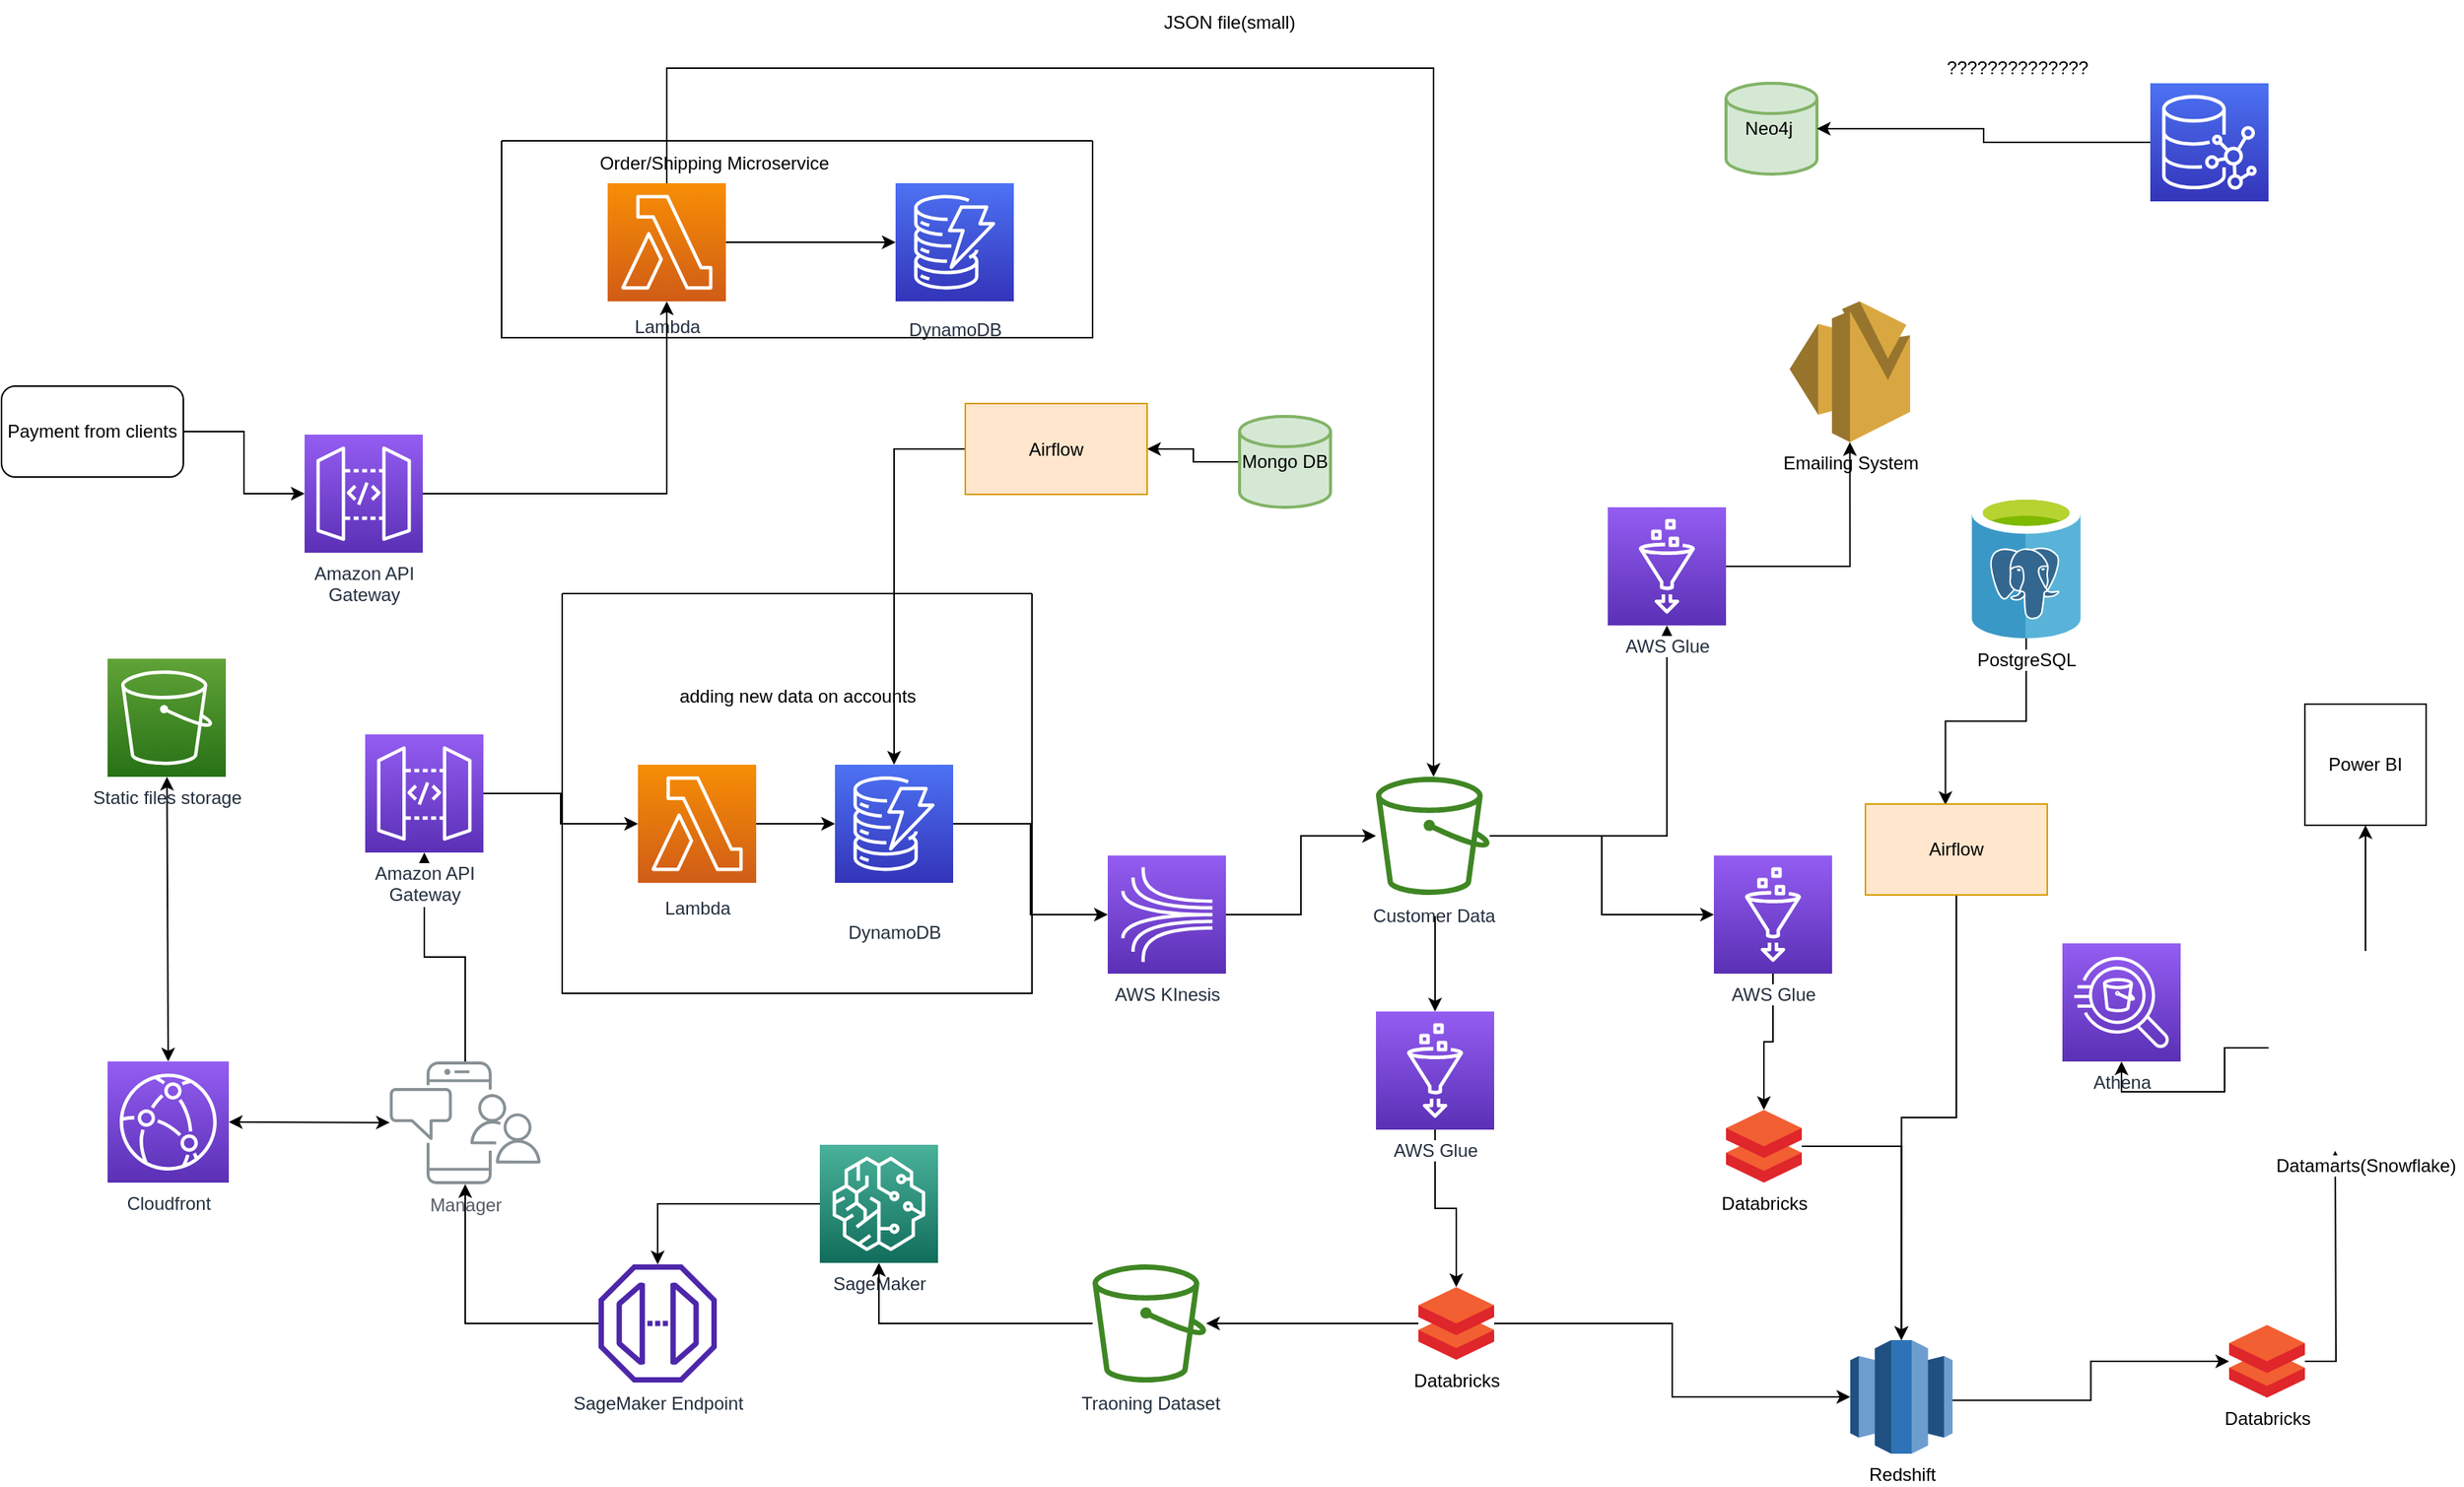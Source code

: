 <mxfile version="20.2.8" type="github">
  <diagram id="Ht1M8jgEwFfnCIfOTk4-" name="Page-1">
    <mxGraphModel dx="2703" dy="1500" grid="1" gridSize="10" guides="1" tooltips="1" connect="1" arrows="1" fold="1" page="1" pageScale="1" pageWidth="1654" pageHeight="1169" math="0" shadow="0">
      <root>
        <mxCell id="0" />
        <mxCell id="1" parent="0" />
        <mxCell id="upP_JpkpyjL7S7ulsonY-70" value="" style="edgeStyle=orthogonalEdgeStyle;rounded=0;orthogonalLoop=1;jettySize=auto;html=1;" parent="1" source="UEzPUAAOIrF-is8g5C7q-110" target="UEzPUAAOIrF-is8g5C7q-114" edge="1">
          <mxGeometry relative="1" as="geometry">
            <mxPoint x="316" y="745.5" as="targetPoint" />
          </mxGeometry>
        </mxCell>
        <mxCell id="UEzPUAAOIrF-is8g5C7q-110" value="Manager" style="outlineConnect=0;gradientColor=none;fontColor=#545B64;strokeColor=none;fillColor=#879196;dashed=0;verticalLabelPosition=bottom;verticalAlign=top;align=center;html=1;fontSize=12;fontStyle=0;aspect=fixed;shape=mxgraph.aws4.illustration_notification;pointerEvents=1;labelBackgroundColor=#ffffff;" parent="1" vertex="1">
          <mxGeometry x="266" y="836" width="100" height="81" as="geometry" />
        </mxCell>
        <mxCell id="WSCBGSfqBAQD8hPbPQq9-2" style="edgeStyle=orthogonalEdgeStyle;rounded=0;orthogonalLoop=1;jettySize=auto;html=1;" edge="1" parent="1" source="UEzPUAAOIrF-is8g5C7q-114" target="P4BvlFCygqtTmpREC3zi-1">
          <mxGeometry relative="1" as="geometry" />
        </mxCell>
        <mxCell id="UEzPUAAOIrF-is8g5C7q-114" value="Amazon API&lt;br&gt;Gateway&lt;br&gt;" style="outlineConnect=0;fontColor=#232F3E;gradientColor=#945DF2;gradientDirection=north;fillColor=#5A30B5;strokeColor=#ffffff;dashed=0;verticalLabelPosition=bottom;verticalAlign=top;align=center;html=1;fontSize=12;fontStyle=0;aspect=fixed;shape=mxgraph.aws4.resourceIcon;resIcon=mxgraph.aws4.api_gateway;labelBackgroundColor=#ffffff;" parent="1" vertex="1">
          <mxGeometry x="250" y="620" width="78" height="78" as="geometry" />
        </mxCell>
        <mxCell id="upP_JpkpyjL7S7ulsonY-38" value="" style="edgeStyle=orthogonalEdgeStyle;rounded=0;orthogonalLoop=1;jettySize=auto;html=1;" parent="1" source="upP_JpkpyjL7S7ulsonY-2" target="upP_JpkpyjL7S7ulsonY-6" edge="1">
          <mxGeometry relative="1" as="geometry" />
        </mxCell>
        <mxCell id="upP_JpkpyjL7S7ulsonY-2" value="SageMaker" style="sketch=0;points=[[0,0,0],[0.25,0,0],[0.5,0,0],[0.75,0,0],[1,0,0],[0,1,0],[0.25,1,0],[0.5,1,0],[0.75,1,0],[1,1,0],[0,0.25,0],[0,0.5,0],[0,0.75,0],[1,0.25,0],[1,0.5,0],[1,0.75,0]];outlineConnect=0;fontColor=#232F3E;gradientColor=#4AB29A;gradientDirection=north;fillColor=#116D5B;strokeColor=#ffffff;dashed=0;verticalLabelPosition=bottom;verticalAlign=top;align=center;html=1;fontSize=12;fontStyle=0;aspect=fixed;shape=mxgraph.aws4.resourceIcon;resIcon=mxgraph.aws4.sagemaker;" parent="1" vertex="1">
          <mxGeometry x="550" y="891" width="78" height="78" as="geometry" />
        </mxCell>
        <mxCell id="upP_JpkpyjL7S7ulsonY-6" value="SageMaker Endpoint" style="sketch=0;outlineConnect=0;fontColor=#232F3E;gradientColor=none;fillColor=#4D27AA;strokeColor=none;dashed=0;verticalLabelPosition=bottom;verticalAlign=top;align=center;html=1;fontSize=12;fontStyle=0;aspect=fixed;pointerEvents=1;shape=mxgraph.aws4.endpoint;" parent="1" vertex="1">
          <mxGeometry x="404" y="970" width="78" height="78" as="geometry" />
        </mxCell>
        <mxCell id="P4BvlFCygqtTmpREC3zi-9" style="edgeStyle=orthogonalEdgeStyle;rounded=0;orthogonalLoop=1;jettySize=auto;html=1;" parent="1" source="upP_JpkpyjL7S7ulsonY-12" target="P4BvlFCygqtTmpREC3zi-8" edge="1">
          <mxGeometry relative="1" as="geometry" />
        </mxCell>
        <mxCell id="WSCBGSfqBAQD8hPbPQq9-13" style="edgeStyle=orthogonalEdgeStyle;rounded=0;orthogonalLoop=1;jettySize=auto;html=1;" edge="1" parent="1" source="upP_JpkpyjL7S7ulsonY-12" target="WSCBGSfqBAQD8hPbPQq9-12">
          <mxGeometry relative="1" as="geometry" />
        </mxCell>
        <mxCell id="upP_JpkpyjL7S7ulsonY-12" value="Customer Data" style="sketch=0;outlineConnect=0;fontColor=#232F3E;gradientColor=none;fillColor=#3F8624;strokeColor=none;dashed=0;verticalLabelPosition=bottom;verticalAlign=top;align=center;html=1;fontSize=12;fontStyle=0;aspect=fixed;pointerEvents=1;shape=mxgraph.aws4.bucket;" parent="1" vertex="1">
          <mxGeometry x="917" y="648" width="75" height="78" as="geometry" />
        </mxCell>
        <mxCell id="upP_JpkpyjL7S7ulsonY-32" value="" style="edgeStyle=orthogonalEdgeStyle;rounded=0;orthogonalLoop=1;jettySize=auto;html=1;" parent="1" source="upP_JpkpyjL7S7ulsonY-14" target="upP_JpkpyjL7S7ulsonY-26" edge="1">
          <mxGeometry relative="1" as="geometry" />
        </mxCell>
        <mxCell id="upP_JpkpyjL7S7ulsonY-14" value="AWS Glue" style="outlineConnect=0;fontColor=#232F3E;gradientColor=#945DF2;gradientDirection=north;fillColor=#5A30B5;strokeColor=#ffffff;dashed=0;verticalLabelPosition=bottom;verticalAlign=top;align=center;html=1;fontSize=12;fontStyle=0;aspect=fixed;shape=mxgraph.aws4.resourceIcon;resIcon=mxgraph.aws4.glue;labelBackgroundColor=#ffffff;" parent="1" vertex="1">
          <mxGeometry x="917.0" y="803" width="78" height="78" as="geometry" />
        </mxCell>
        <mxCell id="upP_JpkpyjL7S7ulsonY-37" value="" style="edgeStyle=orthogonalEdgeStyle;rounded=0;orthogonalLoop=1;jettySize=auto;html=1;" parent="1" source="upP_JpkpyjL7S7ulsonY-18" target="upP_JpkpyjL7S7ulsonY-2" edge="1">
          <mxGeometry relative="1" as="geometry" />
        </mxCell>
        <mxCell id="upP_JpkpyjL7S7ulsonY-18" value="Traoning Dataset" style="sketch=0;outlineConnect=0;fontColor=#232F3E;gradientColor=none;fillColor=#3F8624;strokeColor=none;dashed=0;verticalLabelPosition=bottom;verticalAlign=top;align=center;html=1;fontSize=12;fontStyle=0;aspect=fixed;pointerEvents=1;shape=mxgraph.aws4.bucket;" parent="1" vertex="1">
          <mxGeometry x="730" y="970" width="75" height="78" as="geometry" />
        </mxCell>
        <mxCell id="upP_JpkpyjL7S7ulsonY-33" value="" style="edgeStyle=none;rounded=0;orthogonalLoop=1;jettySize=auto;html=1;" parent="1" source="upP_JpkpyjL7S7ulsonY-26" target="upP_JpkpyjL7S7ulsonY-18" edge="1">
          <mxGeometry relative="1" as="geometry" />
        </mxCell>
        <mxCell id="WSCBGSfqBAQD8hPbPQq9-26" style="edgeStyle=orthogonalEdgeStyle;rounded=0;orthogonalLoop=1;jettySize=auto;html=1;" edge="1" parent="1" source="upP_JpkpyjL7S7ulsonY-26" target="WSCBGSfqBAQD8hPbPQq9-43">
          <mxGeometry relative="1" as="geometry">
            <mxPoint x="1190" y="1054" as="targetPoint" />
          </mxGeometry>
        </mxCell>
        <mxCell id="upP_JpkpyjL7S7ulsonY-26" value="Databricks" style="sketch=0;aspect=fixed;html=1;points=[];align=center;image;fontSize=12;image=img/lib/mscae/Databricks.svg;" parent="1" vertex="1">
          <mxGeometry x="945" y="985" width="50" height="48" as="geometry" />
        </mxCell>
        <mxCell id="upP_JpkpyjL7S7ulsonY-28" value="" style="endArrow=classic;html=1;rounded=0;" parent="1" target="upP_JpkpyjL7S7ulsonY-14" edge="1">
          <mxGeometry width="50" height="50" relative="1" as="geometry">
            <mxPoint x="956" y="740" as="sourcePoint" />
            <mxPoint x="796" y="880" as="targetPoint" />
          </mxGeometry>
        </mxCell>
        <mxCell id="upP_JpkpyjL7S7ulsonY-39" value="" style="endArrow=classic;html=1;rounded=0;" parent="1" source="upP_JpkpyjL7S7ulsonY-6" target="UEzPUAAOIrF-is8g5C7q-110" edge="1">
          <mxGeometry width="50" height="50" relative="1" as="geometry">
            <mxPoint x="536" y="1010" as="sourcePoint" />
            <mxPoint x="586" y="960" as="targetPoint" />
            <Array as="points">
              <mxPoint x="316" y="1009" />
            </Array>
          </mxGeometry>
        </mxCell>
        <mxCell id="tdodf0jkLIOupHckZh31-3" style="edgeStyle=orthogonalEdgeStyle;rounded=0;orthogonalLoop=1;jettySize=auto;html=1;exitX=1;exitY=0.53;exitDx=0;exitDy=0;exitPerimeter=0;" parent="1" source="WSCBGSfqBAQD8hPbPQq9-43" target="tdodf0jkLIOupHckZh31-2" edge="1">
          <mxGeometry relative="1" as="geometry">
            <mxPoint x="1318" y="1054" as="sourcePoint" />
          </mxGeometry>
        </mxCell>
        <mxCell id="upP_JpkpyjL7S7ulsonY-82" value="" style="edgeStyle=orthogonalEdgeStyle;rounded=0;orthogonalLoop=1;jettySize=auto;html=1;" parent="1" source="upP_JpkpyjL7S7ulsonY-77" target="upP_JpkpyjL7S7ulsonY-80" edge="1">
          <mxGeometry relative="1" as="geometry" />
        </mxCell>
        <mxCell id="WSCBGSfqBAQD8hPbPQq9-19" style="edgeStyle=orthogonalEdgeStyle;rounded=0;orthogonalLoop=1;jettySize=auto;html=1;" edge="1" parent="1" source="upP_JpkpyjL7S7ulsonY-77" target="upP_JpkpyjL7S7ulsonY-12">
          <mxGeometry relative="1" as="geometry">
            <Array as="points">
              <mxPoint x="449" y="180" />
              <mxPoint x="955" y="180" />
            </Array>
          </mxGeometry>
        </mxCell>
        <mxCell id="upP_JpkpyjL7S7ulsonY-77" value="Lambda" style="outlineConnect=0;fontColor=#232F3E;gradientColor=#F78E04;gradientDirection=north;fillColor=#D05C17;strokeColor=#ffffff;dashed=0;verticalLabelPosition=bottom;verticalAlign=top;align=center;html=1;fontSize=12;fontStyle=0;aspect=fixed;shape=mxgraph.aws4.resourceIcon;resIcon=mxgraph.aws4.lambda;labelBackgroundColor=#ffffff;spacingTop=3;" parent="1" vertex="1">
          <mxGeometry x="410" y="256" width="78" height="78" as="geometry" />
        </mxCell>
        <mxCell id="upP_JpkpyjL7S7ulsonY-80" value="DynamoDB" style="outlineConnect=0;fontColor=#232F3E;gradientColor=#4D72F3;gradientDirection=north;fillColor=#3334B9;strokeColor=#ffffff;dashed=0;verticalLabelPosition=bottom;verticalAlign=top;align=center;html=1;fontSize=12;fontStyle=0;aspect=fixed;shape=mxgraph.aws4.resourceIcon;resIcon=mxgraph.aws4.dynamodb;labelBackgroundColor=#ffffff;spacingTop=5;" parent="1" vertex="1">
          <mxGeometry x="600.0" y="256" width="78" height="78" as="geometry" />
        </mxCell>
        <mxCell id="upP_JpkpyjL7S7ulsonY-93" value="" style="swimlane;startSize=0;" parent="1" vertex="1">
          <mxGeometry x="340" y="228" width="390" height="130" as="geometry" />
        </mxCell>
        <mxCell id="upP_JpkpyjL7S7ulsonY-88" value="Order/Shipping Microservice" style="text;html=1;align=center;verticalAlign=middle;resizable=0;points=[];autosize=1;strokeColor=none;fillColor=none;" parent="upP_JpkpyjL7S7ulsonY-93" vertex="1">
          <mxGeometry x="55" width="170" height="30" as="geometry" />
        </mxCell>
        <mxCell id="upP_JpkpyjL7S7ulsonY-122" value="" style="swimlane;startSize=0;" parent="1" vertex="1">
          <mxGeometry x="380" y="527" width="310" height="264" as="geometry" />
        </mxCell>
        <mxCell id="upP_JpkpyjL7S7ulsonY-123" value="adding new data on accounts" style="text;html=1;align=center;verticalAlign=middle;resizable=0;points=[];autosize=1;strokeColor=none;fillColor=none;" parent="upP_JpkpyjL7S7ulsonY-122" vertex="1">
          <mxGeometry x="65" y="53" width="180" height="30" as="geometry" />
        </mxCell>
        <mxCell id="upP_JpkpyjL7S7ulsonY-120" value="&#xa;&lt;span style=&quot;color: rgb(35, 47, 62); font-family: Helvetica; font-size: 12px; font-style: normal; font-variant-ligatures: normal; font-variant-caps: normal; font-weight: 400; letter-spacing: normal; orphans: 2; text-align: center; text-indent: 0px; text-transform: none; widows: 2; word-spacing: 0px; -webkit-text-stroke-width: 0px; background-color: rgb(255, 255, 255); text-decoration-thickness: initial; text-decoration-style: initial; text-decoration-color: initial; float: none; display: inline !important;&quot;&gt;DynamoDB&lt;/span&gt;&#xa;&#xa;" style="outlineConnect=0;fontColor=#232F3E;gradientColor=#4D72F3;gradientDirection=north;fillColor=#3334B9;strokeColor=#ffffff;dashed=0;verticalLabelPosition=bottom;verticalAlign=top;align=center;html=1;fontSize=12;fontStyle=0;aspect=fixed;shape=mxgraph.aws4.resourceIcon;resIcon=mxgraph.aws4.dynamodb;labelBackgroundColor=#ffffff;spacingTop=5;" parent="upP_JpkpyjL7S7ulsonY-122" vertex="1">
          <mxGeometry x="180.0" y="113" width="78" height="78" as="geometry" />
        </mxCell>
        <mxCell id="P4BvlFCygqtTmpREC3zi-5" value="" style="edgeStyle=orthogonalEdgeStyle;rounded=0;orthogonalLoop=1;jettySize=auto;html=1;" parent="upP_JpkpyjL7S7ulsonY-122" source="P4BvlFCygqtTmpREC3zi-1" target="upP_JpkpyjL7S7ulsonY-120" edge="1">
          <mxGeometry relative="1" as="geometry" />
        </mxCell>
        <mxCell id="P4BvlFCygqtTmpREC3zi-1" value="Lambda" style="outlineConnect=0;fontColor=#232F3E;gradientColor=#F78E04;gradientDirection=north;fillColor=#D05C17;strokeColor=#ffffff;dashed=0;verticalLabelPosition=bottom;verticalAlign=top;align=center;html=1;fontSize=12;fontStyle=0;aspect=fixed;shape=mxgraph.aws4.resourceIcon;resIcon=mxgraph.aws4.lambda;labelBackgroundColor=#ffffff;spacingTop=3;" parent="upP_JpkpyjL7S7ulsonY-122" vertex="1">
          <mxGeometry x="50" y="113" width="78" height="78" as="geometry" />
        </mxCell>
        <mxCell id="upP_JpkpyjL7S7ulsonY-126" value="Static files storage" style="sketch=0;points=[[0,0,0],[0.25,0,0],[0.5,0,0],[0.75,0,0],[1,0,0],[0,1,0],[0.25,1,0],[0.5,1,0],[0.75,1,0],[1,1,0],[0,0.25,0],[0,0.5,0],[0,0.75,0],[1,0.25,0],[1,0.5,0],[1,0.75,0]];outlineConnect=0;fontColor=#232F3E;gradientColor=#60A337;gradientDirection=north;fillColor=#277116;strokeColor=#ffffff;dashed=0;verticalLabelPosition=bottom;verticalAlign=top;align=center;html=1;fontSize=12;fontStyle=0;aspect=fixed;shape=mxgraph.aws4.resourceIcon;resIcon=mxgraph.aws4.s3;labelBackgroundColor=none;labelBorderColor=none;" parent="1" vertex="1">
          <mxGeometry x="80" y="570" width="78" height="78" as="geometry" />
        </mxCell>
        <mxCell id="upP_JpkpyjL7S7ulsonY-127" value="Cloudfront&lt;br&gt;" style="sketch=0;points=[[0,0,0],[0.25,0,0],[0.5,0,0],[0.75,0,0],[1,0,0],[0,1,0],[0.25,1,0],[0.5,1,0],[0.75,1,0],[1,1,0],[0,0.25,0],[0,0.5,0],[0,0.75,0],[1,0.25,0],[1,0.5,0],[1,0.75,0]];outlineConnect=0;fontColor=#232F3E;gradientColor=#945DF2;gradientDirection=north;fillColor=#5A30B5;strokeColor=#ffffff;dashed=0;verticalLabelPosition=bottom;verticalAlign=top;align=center;html=1;fontSize=12;fontStyle=0;aspect=fixed;shape=mxgraph.aws4.resourceIcon;resIcon=mxgraph.aws4.cloudfront;labelBackgroundColor=none;labelBorderColor=none;" parent="1" vertex="1">
          <mxGeometry x="80" y="836" width="80" height="80" as="geometry" />
        </mxCell>
        <mxCell id="upP_JpkpyjL7S7ulsonY-130" value="" style="endArrow=classic;startArrow=classic;html=1;rounded=0;fontColor=#000000;entryX=1;entryY=0.5;entryDx=0;entryDy=0;entryPerimeter=0;" parent="1" source="UEzPUAAOIrF-is8g5C7q-110" target="upP_JpkpyjL7S7ulsonY-127" edge="1">
          <mxGeometry width="50" height="50" relative="1" as="geometry">
            <mxPoint x="510" y="820" as="sourcePoint" />
            <mxPoint x="560" y="770" as="targetPoint" />
          </mxGeometry>
        </mxCell>
        <mxCell id="upP_JpkpyjL7S7ulsonY-131" value="" style="endArrow=classic;startArrow=classic;html=1;rounded=0;fontColor=#000000;exitX=0.5;exitY=0;exitDx=0;exitDy=0;exitPerimeter=0;" parent="1" source="upP_JpkpyjL7S7ulsonY-127" target="upP_JpkpyjL7S7ulsonY-126" edge="1">
          <mxGeometry width="50" height="50" relative="1" as="geometry">
            <mxPoint x="120" y="830" as="sourcePoint" />
            <mxPoint x="560" y="770" as="targetPoint" />
          </mxGeometry>
        </mxCell>
        <mxCell id="P4BvlFCygqtTmpREC3zi-6" style="edgeStyle=orthogonalEdgeStyle;rounded=0;orthogonalLoop=1;jettySize=auto;html=1;entryX=0;entryY=0.5;entryDx=0;entryDy=0;entryPerimeter=0;" parent="1" source="upP_JpkpyjL7S7ulsonY-120" target="tdodf0jkLIOupHckZh31-1" edge="1">
          <mxGeometry relative="1" as="geometry">
            <mxPoint x="716" y="739" as="targetPoint" />
          </mxGeometry>
        </mxCell>
        <mxCell id="P4BvlFCygqtTmpREC3zi-11" style="edgeStyle=orthogonalEdgeStyle;rounded=0;orthogonalLoop=1;jettySize=auto;html=1;entryX=0.5;entryY=0;entryDx=0;entryDy=0;entryPerimeter=0;" parent="1" source="P4BvlFCygqtTmpREC3zi-7" target="WSCBGSfqBAQD8hPbPQq9-43" edge="1">
          <mxGeometry relative="1" as="geometry">
            <mxPoint x="1254" y="990" as="targetPoint" />
          </mxGeometry>
        </mxCell>
        <mxCell id="P4BvlFCygqtTmpREC3zi-7" value="Databricks" style="sketch=0;aspect=fixed;html=1;points=[];align=center;image;fontSize=12;image=img/lib/mscae/Databricks.svg;" parent="1" vertex="1">
          <mxGeometry x="1148" y="868" width="50" height="48" as="geometry" />
        </mxCell>
        <mxCell id="P4BvlFCygqtTmpREC3zi-10" style="edgeStyle=orthogonalEdgeStyle;rounded=0;orthogonalLoop=1;jettySize=auto;html=1;" parent="1" source="P4BvlFCygqtTmpREC3zi-8" target="P4BvlFCygqtTmpREC3zi-7" edge="1">
          <mxGeometry relative="1" as="geometry" />
        </mxCell>
        <mxCell id="P4BvlFCygqtTmpREC3zi-8" value="AWS Glue" style="outlineConnect=0;fontColor=#232F3E;gradientColor=#945DF2;gradientDirection=north;fillColor=#5A30B5;strokeColor=#ffffff;dashed=0;verticalLabelPosition=bottom;verticalAlign=top;align=center;html=1;fontSize=12;fontStyle=0;aspect=fixed;shape=mxgraph.aws4.resourceIcon;resIcon=mxgraph.aws4.glue;labelBackgroundColor=#ffffff;" parent="1" vertex="1">
          <mxGeometry x="1140.0" y="700" width="78" height="78" as="geometry" />
        </mxCell>
        <mxCell id="tdodf0jkLIOupHckZh31-6" style="edgeStyle=orthogonalEdgeStyle;rounded=0;orthogonalLoop=1;jettySize=auto;html=1;" parent="1" source="tdodf0jkLIOupHckZh31-1" target="upP_JpkpyjL7S7ulsonY-12" edge="1">
          <mxGeometry relative="1" as="geometry">
            <mxPoint x="856.007" y="739" as="targetPoint" />
          </mxGeometry>
        </mxCell>
        <mxCell id="tdodf0jkLIOupHckZh31-1" value="AWS KInesis" style="sketch=0;points=[[0,0,0],[0.25,0,0],[0.5,0,0],[0.75,0,0],[1,0,0],[0,1,0],[0.25,1,0],[0.5,1,0],[0.75,1,0],[1,1,0],[0,0.25,0],[0,0.5,0],[0,0.75,0],[1,0.25,0],[1,0.5,0],[1,0.75,0]];outlineConnect=0;fontColor=#232F3E;gradientColor=#945DF2;gradientDirection=north;fillColor=#5A30B5;strokeColor=#ffffff;dashed=0;verticalLabelPosition=bottom;verticalAlign=top;align=center;html=1;fontSize=12;fontStyle=0;aspect=fixed;shape=mxgraph.aws4.resourceIcon;resIcon=mxgraph.aws4.kinesis;" parent="1" vertex="1">
          <mxGeometry x="740" y="700" width="78" height="78" as="geometry" />
        </mxCell>
        <mxCell id="tdodf0jkLIOupHckZh31-4" style="edgeStyle=orthogonalEdgeStyle;rounded=0;orthogonalLoop=1;jettySize=auto;html=1;" parent="1" source="tdodf0jkLIOupHckZh31-2" edge="1">
          <mxGeometry relative="1" as="geometry">
            <mxPoint x="1550" y="895" as="targetPoint" />
          </mxGeometry>
        </mxCell>
        <mxCell id="WSCBGSfqBAQD8hPbPQq9-36" style="edgeStyle=orthogonalEdgeStyle;rounded=0;orthogonalLoop=1;jettySize=auto;html=1;entryX=0.5;entryY=1;entryDx=0;entryDy=0;entryPerimeter=0;" edge="1" parent="1" source="WSCBGSfqBAQD8hPbPQq9-24" target="WSCBGSfqBAQD8hPbPQq9-33">
          <mxGeometry relative="1" as="geometry">
            <mxPoint x="1505" y="970" as="sourcePoint" />
          </mxGeometry>
        </mxCell>
        <mxCell id="tdodf0jkLIOupHckZh31-2" value="Databricks" style="sketch=0;aspect=fixed;html=1;points=[];align=center;image;fontSize=12;image=img/lib/mscae/Databricks.svg;" parent="1" vertex="1">
          <mxGeometry x="1480" y="1010" width="50" height="48" as="geometry" />
        </mxCell>
        <mxCell id="WSCBGSfqBAQD8hPbPQq9-7" style="edgeStyle=orthogonalEdgeStyle;rounded=0;orthogonalLoop=1;jettySize=auto;html=1;" edge="1" parent="1" source="WSCBGSfqBAQD8hPbPQq9-3" target="WSCBGSfqBAQD8hPbPQq9-6">
          <mxGeometry relative="1" as="geometry" />
        </mxCell>
        <mxCell id="WSCBGSfqBAQD8hPbPQq9-3" value="Payment from clients" style="rounded=1;whiteSpace=wrap;html=1;fontColor=#000000;labelBackgroundColor=none;labelBorderColor=none;" vertex="1" parent="1">
          <mxGeometry x="10" y="390" width="120" height="60" as="geometry" />
        </mxCell>
        <mxCell id="WSCBGSfqBAQD8hPbPQq9-8" style="edgeStyle=orthogonalEdgeStyle;rounded=0;orthogonalLoop=1;jettySize=auto;html=1;" edge="1" parent="1" source="WSCBGSfqBAQD8hPbPQq9-6" target="upP_JpkpyjL7S7ulsonY-77">
          <mxGeometry relative="1" as="geometry">
            <mxPoint x="599" y="530" as="targetPoint" />
          </mxGeometry>
        </mxCell>
        <mxCell id="WSCBGSfqBAQD8hPbPQq9-6" value="Amazon API&lt;br&gt;Gateway&lt;br&gt;" style="outlineConnect=0;fontColor=#232F3E;gradientColor=#945DF2;gradientDirection=north;fillColor=#5A30B5;strokeColor=#ffffff;dashed=0;verticalLabelPosition=bottom;verticalAlign=top;align=center;html=1;fontSize=12;fontStyle=0;aspect=fixed;shape=mxgraph.aws4.resourceIcon;resIcon=mxgraph.aws4.api_gateway;labelBackgroundColor=#ffffff;" vertex="1" parent="1">
          <mxGeometry x="210" y="422" width="78" height="78" as="geometry" />
        </mxCell>
        <mxCell id="WSCBGSfqBAQD8hPbPQq9-11" value="Emailing System" style="outlineConnect=0;dashed=0;verticalLabelPosition=bottom;verticalAlign=top;align=center;html=1;shape=mxgraph.aws3.ses;fillColor=#D9A741;gradientColor=none;labelBackgroundColor=none;labelBorderColor=none;fontColor=#000000;" vertex="1" parent="1">
          <mxGeometry x="1190" y="334" width="79.5" height="93" as="geometry" />
        </mxCell>
        <mxCell id="WSCBGSfqBAQD8hPbPQq9-14" style="edgeStyle=orthogonalEdgeStyle;rounded=0;orthogonalLoop=1;jettySize=auto;html=1;entryX=0.5;entryY=1;entryDx=0;entryDy=0;entryPerimeter=0;" edge="1" parent="1" source="WSCBGSfqBAQD8hPbPQq9-12" target="WSCBGSfqBAQD8hPbPQq9-11">
          <mxGeometry relative="1" as="geometry" />
        </mxCell>
        <mxCell id="WSCBGSfqBAQD8hPbPQq9-12" value="AWS Glue" style="outlineConnect=0;fontColor=#232F3E;gradientColor=#945DF2;gradientDirection=north;fillColor=#5A30B5;strokeColor=#ffffff;dashed=0;verticalLabelPosition=bottom;verticalAlign=top;align=center;html=1;fontSize=12;fontStyle=0;aspect=fixed;shape=mxgraph.aws4.resourceIcon;resIcon=mxgraph.aws4.glue;labelBackgroundColor=#ffffff;" vertex="1" parent="1">
          <mxGeometry x="1070.0" y="470" width="78" height="78" as="geometry" />
        </mxCell>
        <mxCell id="WSCBGSfqBAQD8hPbPQq9-20" value="JSON file(small)" style="text;html=1;align=center;verticalAlign=middle;resizable=0;points=[];autosize=1;strokeColor=none;fillColor=none;" vertex="1" parent="1">
          <mxGeometry x="765" y="135" width="110" height="30" as="geometry" />
        </mxCell>
        <mxCell id="WSCBGSfqBAQD8hPbPQq9-25" style="edgeStyle=orthogonalEdgeStyle;rounded=0;orthogonalLoop=1;jettySize=auto;html=1;entryX=0.5;entryY=1;entryDx=0;entryDy=0;" edge="1" parent="1" source="WSCBGSfqBAQD8hPbPQq9-24" target="WSCBGSfqBAQD8hPbPQq9-37">
          <mxGeometry relative="1" as="geometry">
            <mxPoint x="1544.0" y="698.0" as="targetPoint" />
          </mxGeometry>
        </mxCell>
        <mxCell id="WSCBGSfqBAQD8hPbPQq9-24" value="Datamarts(Snowflake)" style="shape=image;html=1;verticalAlign=top;verticalLabelPosition=bottom;labelBackgroundColor=#ffffff;imageAspect=0;aspect=fixed;image=https://cdn1.iconfinder.com/data/icons/hawcons/32/700171-icon-74-snowflake-128.png" vertex="1" parent="1">
          <mxGeometry x="1506" y="763" width="128" height="128" as="geometry" />
        </mxCell>
        <mxCell id="WSCBGSfqBAQD8hPbPQq9-30" style="edgeStyle=orthogonalEdgeStyle;rounded=0;orthogonalLoop=1;jettySize=auto;html=1;entryX=0.44;entryY=0.01;entryDx=0;entryDy=0;entryPerimeter=0;" edge="1" parent="1" source="WSCBGSfqBAQD8hPbPQq9-28" target="WSCBGSfqBAQD8hPbPQq9-29">
          <mxGeometry relative="1" as="geometry" />
        </mxCell>
        <mxCell id="WSCBGSfqBAQD8hPbPQq9-28" value="PostgreSQL" style="sketch=0;aspect=fixed;html=1;points=[];align=center;image;fontSize=12;image=img/lib/mscae/Azure_Database_for_PostgreSQL_servers.svg;" vertex="1" parent="1">
          <mxGeometry x="1310" y="461.5" width="72.2" height="95" as="geometry" />
        </mxCell>
        <mxCell id="WSCBGSfqBAQD8hPbPQq9-32" style="edgeStyle=orthogonalEdgeStyle;rounded=0;orthogonalLoop=1;jettySize=auto;html=1;entryX=0.5;entryY=0;entryDx=0;entryDy=0;entryPerimeter=0;" edge="1" parent="1" source="WSCBGSfqBAQD8hPbPQq9-29" target="WSCBGSfqBAQD8hPbPQq9-43">
          <mxGeometry relative="1" as="geometry">
            <mxPoint x="1280" y="900" as="targetPoint" />
          </mxGeometry>
        </mxCell>
        <mxCell id="WSCBGSfqBAQD8hPbPQq9-29" value="Airflow" style="rounded=0;whiteSpace=wrap;html=1;fillColor=#ffe6cc;strokeColor=#d79b00;" vertex="1" parent="1">
          <mxGeometry x="1240" y="666" width="120" height="60" as="geometry" />
        </mxCell>
        <mxCell id="WSCBGSfqBAQD8hPbPQq9-33" value="Athena" style="sketch=0;points=[[0,0,0],[0.25,0,0],[0.5,0,0],[0.75,0,0],[1,0,0],[0,1,0],[0.25,1,0],[0.5,1,0],[0.75,1,0],[1,1,0],[0,0.25,0],[0,0.5,0],[0,0.75,0],[1,0.25,0],[1,0.5,0],[1,0.75,0]];outlineConnect=0;fontColor=#232F3E;gradientColor=#945DF2;gradientDirection=north;fillColor=#5A30B5;strokeColor=#ffffff;dashed=0;verticalLabelPosition=bottom;verticalAlign=top;align=center;html=1;fontSize=12;fontStyle=0;aspect=fixed;shape=mxgraph.aws4.resourceIcon;resIcon=mxgraph.aws4.athena;" vertex="1" parent="1">
          <mxGeometry x="1370" y="758" width="78" height="78" as="geometry" />
        </mxCell>
        <mxCell id="WSCBGSfqBAQD8hPbPQq9-37" value="Power BI" style="whiteSpace=wrap;html=1;aspect=fixed;" vertex="1" parent="1">
          <mxGeometry x="1530" y="600" width="80" height="80" as="geometry" />
        </mxCell>
        <mxCell id="WSCBGSfqBAQD8hPbPQq9-40" style="edgeStyle=orthogonalEdgeStyle;rounded=0;orthogonalLoop=1;jettySize=auto;html=1;entryX=1;entryY=0.5;entryDx=0;entryDy=0;" edge="1" parent="1" source="WSCBGSfqBAQD8hPbPQq9-38" target="WSCBGSfqBAQD8hPbPQq9-39">
          <mxGeometry relative="1" as="geometry" />
        </mxCell>
        <mxCell id="WSCBGSfqBAQD8hPbPQq9-38" value="Mongo DB" style="strokeWidth=2;html=1;shape=mxgraph.flowchart.database;whiteSpace=wrap;fillColor=#d5e8d4;strokeColor=#82b366;" vertex="1" parent="1">
          <mxGeometry x="827" y="410" width="60" height="60" as="geometry" />
        </mxCell>
        <mxCell id="WSCBGSfqBAQD8hPbPQq9-41" style="edgeStyle=orthogonalEdgeStyle;rounded=0;orthogonalLoop=1;jettySize=auto;html=1;" edge="1" parent="1" source="WSCBGSfqBAQD8hPbPQq9-39" target="upP_JpkpyjL7S7ulsonY-120">
          <mxGeometry relative="1" as="geometry" />
        </mxCell>
        <mxCell id="WSCBGSfqBAQD8hPbPQq9-39" value="Airflow" style="rounded=0;whiteSpace=wrap;html=1;fillColor=#ffe6cc;strokeColor=#d79b00;" vertex="1" parent="1">
          <mxGeometry x="646" y="401.5" width="120" height="60" as="geometry" />
        </mxCell>
        <mxCell id="WSCBGSfqBAQD8hPbPQq9-43" value="Redshift" style="outlineConnect=0;dashed=0;verticalLabelPosition=bottom;verticalAlign=top;align=center;html=1;shape=mxgraph.aws3.redshift;fillColor=#2E73B8;gradientColor=none;" vertex="1" parent="1">
          <mxGeometry x="1230" y="1020" width="67.5" height="75" as="geometry" />
        </mxCell>
        <mxCell id="WSCBGSfqBAQD8hPbPQq9-46" value="Neo4j&amp;nbsp;" style="strokeWidth=2;html=1;shape=mxgraph.flowchart.database;whiteSpace=wrap;fillColor=#d5e8d4;strokeColor=#82b366;" vertex="1" parent="1">
          <mxGeometry x="1148" y="190" width="60" height="60" as="geometry" />
        </mxCell>
        <mxCell id="WSCBGSfqBAQD8hPbPQq9-48" style="edgeStyle=orthogonalEdgeStyle;rounded=0;orthogonalLoop=1;jettySize=auto;html=1;entryX=1;entryY=0.5;entryDx=0;entryDy=0;entryPerimeter=0;" edge="1" parent="1" source="WSCBGSfqBAQD8hPbPQq9-47" target="WSCBGSfqBAQD8hPbPQq9-46">
          <mxGeometry relative="1" as="geometry" />
        </mxCell>
        <mxCell id="WSCBGSfqBAQD8hPbPQq9-47" value="" style="sketch=0;points=[[0,0,0],[0.25,0,0],[0.5,0,0],[0.75,0,0],[1,0,0],[0,1,0],[0.25,1,0],[0.5,1,0],[0.75,1,0],[1,1,0],[0,0.25,0],[0,0.5,0],[0,0.75,0],[1,0.25,0],[1,0.5,0],[1,0.75,0]];outlineConnect=0;fontColor=#232F3E;gradientColor=#4D72F3;gradientDirection=north;fillColor=#3334B9;strokeColor=#ffffff;dashed=0;verticalLabelPosition=bottom;verticalAlign=top;align=center;html=1;fontSize=12;fontStyle=0;aspect=fixed;shape=mxgraph.aws4.resourceIcon;resIcon=mxgraph.aws4.neptune;" vertex="1" parent="1">
          <mxGeometry x="1428" y="190" width="78" height="78" as="geometry" />
        </mxCell>
        <mxCell id="WSCBGSfqBAQD8hPbPQq9-49" value="??????????????" style="text;html=1;align=center;verticalAlign=middle;resizable=0;points=[];autosize=1;strokeColor=none;fillColor=none;" vertex="1" parent="1">
          <mxGeometry x="1280" y="165" width="120" height="30" as="geometry" />
        </mxCell>
      </root>
    </mxGraphModel>
  </diagram>
</mxfile>
